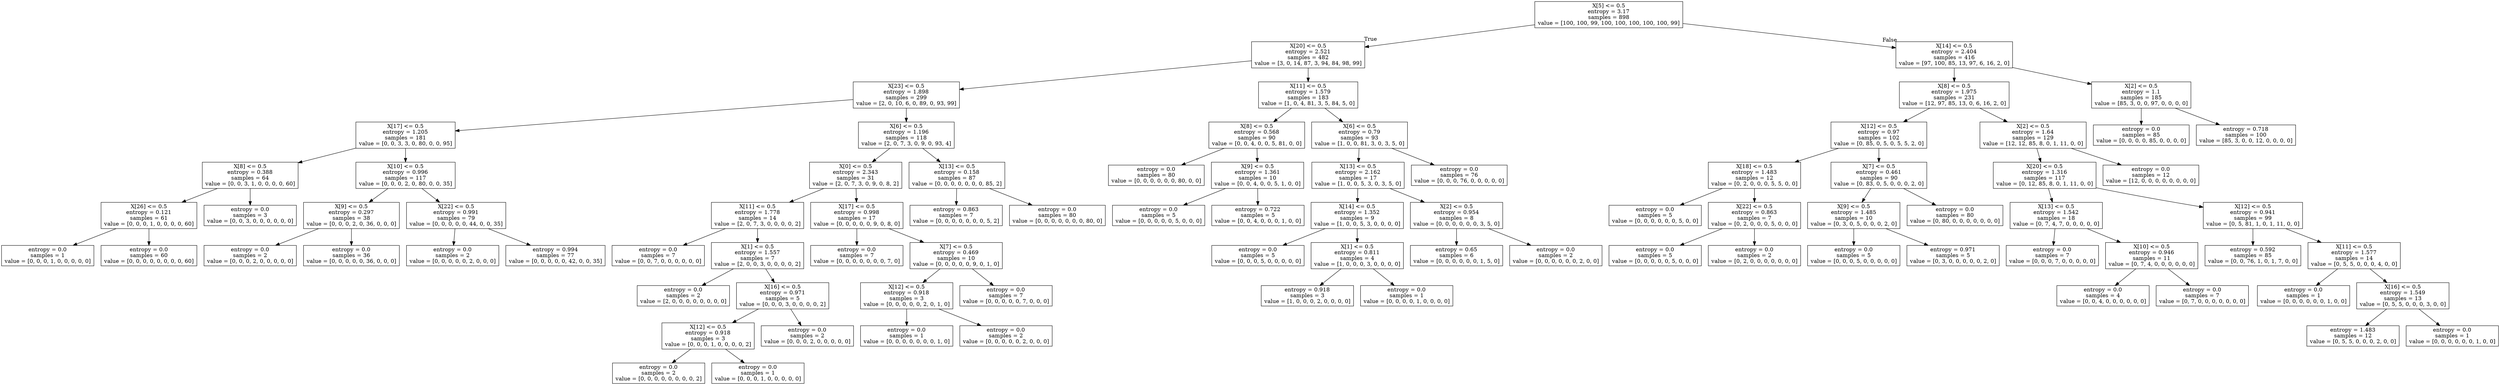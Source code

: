 digraph Tree {
node [shape=box] ;
0 [label="X[5] <= 0.5\nentropy = 3.17\nsamples = 898\nvalue = [100, 100, 99, 100, 100, 100, 100, 100, 99]"] ;
1 [label="X[20] <= 0.5\nentropy = 2.521\nsamples = 482\nvalue = [3, 0, 14, 87, 3, 94, 84, 98, 99]"] ;
0 -> 1 [labeldistance=2.5, labelangle=45, headlabel="True"] ;
2 [label="X[23] <= 0.5\nentropy = 1.898\nsamples = 299\nvalue = [2, 0, 10, 6, 0, 89, 0, 93, 99]"] ;
1 -> 2 ;
3 [label="X[17] <= 0.5\nentropy = 1.205\nsamples = 181\nvalue = [0, 0, 3, 3, 0, 80, 0, 0, 95]"] ;
2 -> 3 ;
4 [label="X[8] <= 0.5\nentropy = 0.388\nsamples = 64\nvalue = [0, 0, 3, 1, 0, 0, 0, 0, 60]"] ;
3 -> 4 ;
5 [label="X[26] <= 0.5\nentropy = 0.121\nsamples = 61\nvalue = [0, 0, 0, 1, 0, 0, 0, 0, 60]"] ;
4 -> 5 ;
6 [label="entropy = 0.0\nsamples = 1\nvalue = [0, 0, 0, 1, 0, 0, 0, 0, 0]"] ;
5 -> 6 ;
7 [label="entropy = 0.0\nsamples = 60\nvalue = [0, 0, 0, 0, 0, 0, 0, 0, 60]"] ;
5 -> 7 ;
8 [label="entropy = 0.0\nsamples = 3\nvalue = [0, 0, 3, 0, 0, 0, 0, 0, 0]"] ;
4 -> 8 ;
9 [label="X[10] <= 0.5\nentropy = 0.996\nsamples = 117\nvalue = [0, 0, 0, 2, 0, 80, 0, 0, 35]"] ;
3 -> 9 ;
10 [label="X[9] <= 0.5\nentropy = 0.297\nsamples = 38\nvalue = [0, 0, 0, 2, 0, 36, 0, 0, 0]"] ;
9 -> 10 ;
11 [label="entropy = 0.0\nsamples = 2\nvalue = [0, 0, 0, 2, 0, 0, 0, 0, 0]"] ;
10 -> 11 ;
12 [label="entropy = 0.0\nsamples = 36\nvalue = [0, 0, 0, 0, 0, 36, 0, 0, 0]"] ;
10 -> 12 ;
13 [label="X[22] <= 0.5\nentropy = 0.991\nsamples = 79\nvalue = [0, 0, 0, 0, 0, 44, 0, 0, 35]"] ;
9 -> 13 ;
14 [label="entropy = 0.0\nsamples = 2\nvalue = [0, 0, 0, 0, 0, 2, 0, 0, 0]"] ;
13 -> 14 ;
15 [label="entropy = 0.994\nsamples = 77\nvalue = [0, 0, 0, 0, 0, 42, 0, 0, 35]"] ;
13 -> 15 ;
16 [label="X[6] <= 0.5\nentropy = 1.196\nsamples = 118\nvalue = [2, 0, 7, 3, 0, 9, 0, 93, 4]"] ;
2 -> 16 ;
17 [label="X[0] <= 0.5\nentropy = 2.343\nsamples = 31\nvalue = [2, 0, 7, 3, 0, 9, 0, 8, 2]"] ;
16 -> 17 ;
18 [label="X[11] <= 0.5\nentropy = 1.778\nsamples = 14\nvalue = [2, 0, 7, 3, 0, 0, 0, 0, 2]"] ;
17 -> 18 ;
19 [label="entropy = 0.0\nsamples = 7\nvalue = [0, 0, 7, 0, 0, 0, 0, 0, 0]"] ;
18 -> 19 ;
20 [label="X[1] <= 0.5\nentropy = 1.557\nsamples = 7\nvalue = [2, 0, 0, 3, 0, 0, 0, 0, 2]"] ;
18 -> 20 ;
21 [label="entropy = 0.0\nsamples = 2\nvalue = [2, 0, 0, 0, 0, 0, 0, 0, 0]"] ;
20 -> 21 ;
22 [label="X[16] <= 0.5\nentropy = 0.971\nsamples = 5\nvalue = [0, 0, 0, 3, 0, 0, 0, 0, 2]"] ;
20 -> 22 ;
23 [label="X[12] <= 0.5\nentropy = 0.918\nsamples = 3\nvalue = [0, 0, 0, 1, 0, 0, 0, 0, 2]"] ;
22 -> 23 ;
24 [label="entropy = 0.0\nsamples = 2\nvalue = [0, 0, 0, 0, 0, 0, 0, 0, 2]"] ;
23 -> 24 ;
25 [label="entropy = 0.0\nsamples = 1\nvalue = [0, 0, 0, 1, 0, 0, 0, 0, 0]"] ;
23 -> 25 ;
26 [label="entropy = 0.0\nsamples = 2\nvalue = [0, 0, 0, 2, 0, 0, 0, 0, 0]"] ;
22 -> 26 ;
27 [label="X[17] <= 0.5\nentropy = 0.998\nsamples = 17\nvalue = [0, 0, 0, 0, 0, 9, 0, 8, 0]"] ;
17 -> 27 ;
28 [label="entropy = 0.0\nsamples = 7\nvalue = [0, 0, 0, 0, 0, 0, 0, 7, 0]"] ;
27 -> 28 ;
29 [label="X[7] <= 0.5\nentropy = 0.469\nsamples = 10\nvalue = [0, 0, 0, 0, 0, 9, 0, 1, 0]"] ;
27 -> 29 ;
30 [label="X[12] <= 0.5\nentropy = 0.918\nsamples = 3\nvalue = [0, 0, 0, 0, 0, 2, 0, 1, 0]"] ;
29 -> 30 ;
31 [label="entropy = 0.0\nsamples = 1\nvalue = [0, 0, 0, 0, 0, 0, 0, 1, 0]"] ;
30 -> 31 ;
32 [label="entropy = 0.0\nsamples = 2\nvalue = [0, 0, 0, 0, 0, 2, 0, 0, 0]"] ;
30 -> 32 ;
33 [label="entropy = 0.0\nsamples = 7\nvalue = [0, 0, 0, 0, 0, 7, 0, 0, 0]"] ;
29 -> 33 ;
34 [label="X[13] <= 0.5\nentropy = 0.158\nsamples = 87\nvalue = [0, 0, 0, 0, 0, 0, 0, 85, 2]"] ;
16 -> 34 ;
35 [label="entropy = 0.863\nsamples = 7\nvalue = [0, 0, 0, 0, 0, 0, 0, 5, 2]"] ;
34 -> 35 ;
36 [label="entropy = 0.0\nsamples = 80\nvalue = [0, 0, 0, 0, 0, 0, 0, 80, 0]"] ;
34 -> 36 ;
37 [label="X[11] <= 0.5\nentropy = 1.579\nsamples = 183\nvalue = [1, 0, 4, 81, 3, 5, 84, 5, 0]"] ;
1 -> 37 ;
38 [label="X[8] <= 0.5\nentropy = 0.568\nsamples = 90\nvalue = [0, 0, 4, 0, 0, 5, 81, 0, 0]"] ;
37 -> 38 ;
39 [label="entropy = 0.0\nsamples = 80\nvalue = [0, 0, 0, 0, 0, 0, 80, 0, 0]"] ;
38 -> 39 ;
40 [label="X[9] <= 0.5\nentropy = 1.361\nsamples = 10\nvalue = [0, 0, 4, 0, 0, 5, 1, 0, 0]"] ;
38 -> 40 ;
41 [label="entropy = 0.0\nsamples = 5\nvalue = [0, 0, 0, 0, 0, 5, 0, 0, 0]"] ;
40 -> 41 ;
42 [label="entropy = 0.722\nsamples = 5\nvalue = [0, 0, 4, 0, 0, 0, 1, 0, 0]"] ;
40 -> 42 ;
43 [label="X[6] <= 0.5\nentropy = 0.79\nsamples = 93\nvalue = [1, 0, 0, 81, 3, 0, 3, 5, 0]"] ;
37 -> 43 ;
44 [label="X[13] <= 0.5\nentropy = 2.162\nsamples = 17\nvalue = [1, 0, 0, 5, 3, 0, 3, 5, 0]"] ;
43 -> 44 ;
45 [label="X[14] <= 0.5\nentropy = 1.352\nsamples = 9\nvalue = [1, 0, 0, 5, 3, 0, 0, 0, 0]"] ;
44 -> 45 ;
46 [label="entropy = 0.0\nsamples = 5\nvalue = [0, 0, 0, 5, 0, 0, 0, 0, 0]"] ;
45 -> 46 ;
47 [label="X[1] <= 0.5\nentropy = 0.811\nsamples = 4\nvalue = [1, 0, 0, 0, 3, 0, 0, 0, 0]"] ;
45 -> 47 ;
48 [label="entropy = 0.918\nsamples = 3\nvalue = [1, 0, 0, 0, 2, 0, 0, 0, 0]"] ;
47 -> 48 ;
49 [label="entropy = 0.0\nsamples = 1\nvalue = [0, 0, 0, 0, 1, 0, 0, 0, 0]"] ;
47 -> 49 ;
50 [label="X[2] <= 0.5\nentropy = 0.954\nsamples = 8\nvalue = [0, 0, 0, 0, 0, 0, 3, 5, 0]"] ;
44 -> 50 ;
51 [label="entropy = 0.65\nsamples = 6\nvalue = [0, 0, 0, 0, 0, 0, 1, 5, 0]"] ;
50 -> 51 ;
52 [label="entropy = 0.0\nsamples = 2\nvalue = [0, 0, 0, 0, 0, 0, 2, 0, 0]"] ;
50 -> 52 ;
53 [label="entropy = 0.0\nsamples = 76\nvalue = [0, 0, 0, 76, 0, 0, 0, 0, 0]"] ;
43 -> 53 ;
54 [label="X[14] <= 0.5\nentropy = 2.404\nsamples = 416\nvalue = [97, 100, 85, 13, 97, 6, 16, 2, 0]"] ;
0 -> 54 [labeldistance=2.5, labelangle=-45, headlabel="False"] ;
55 [label="X[8] <= 0.5\nentropy = 1.975\nsamples = 231\nvalue = [12, 97, 85, 13, 0, 6, 16, 2, 0]"] ;
54 -> 55 ;
56 [label="X[12] <= 0.5\nentropy = 0.97\nsamples = 102\nvalue = [0, 85, 0, 5, 0, 5, 5, 2, 0]"] ;
55 -> 56 ;
57 [label="X[18] <= 0.5\nentropy = 1.483\nsamples = 12\nvalue = [0, 2, 0, 0, 0, 5, 5, 0, 0]"] ;
56 -> 57 ;
58 [label="entropy = 0.0\nsamples = 5\nvalue = [0, 0, 0, 0, 0, 0, 5, 0, 0]"] ;
57 -> 58 ;
59 [label="X[22] <= 0.5\nentropy = 0.863\nsamples = 7\nvalue = [0, 2, 0, 0, 0, 5, 0, 0, 0]"] ;
57 -> 59 ;
60 [label="entropy = 0.0\nsamples = 5\nvalue = [0, 0, 0, 0, 0, 5, 0, 0, 0]"] ;
59 -> 60 ;
61 [label="entropy = 0.0\nsamples = 2\nvalue = [0, 2, 0, 0, 0, 0, 0, 0, 0]"] ;
59 -> 61 ;
62 [label="X[7] <= 0.5\nentropy = 0.461\nsamples = 90\nvalue = [0, 83, 0, 5, 0, 0, 0, 2, 0]"] ;
56 -> 62 ;
63 [label="X[9] <= 0.5\nentropy = 1.485\nsamples = 10\nvalue = [0, 3, 0, 5, 0, 0, 0, 2, 0]"] ;
62 -> 63 ;
64 [label="entropy = 0.0\nsamples = 5\nvalue = [0, 0, 0, 5, 0, 0, 0, 0, 0]"] ;
63 -> 64 ;
65 [label="entropy = 0.971\nsamples = 5\nvalue = [0, 3, 0, 0, 0, 0, 0, 2, 0]"] ;
63 -> 65 ;
66 [label="entropy = 0.0\nsamples = 80\nvalue = [0, 80, 0, 0, 0, 0, 0, 0, 0]"] ;
62 -> 66 ;
67 [label="X[2] <= 0.5\nentropy = 1.64\nsamples = 129\nvalue = [12, 12, 85, 8, 0, 1, 11, 0, 0]"] ;
55 -> 67 ;
68 [label="X[20] <= 0.5\nentropy = 1.316\nsamples = 117\nvalue = [0, 12, 85, 8, 0, 1, 11, 0, 0]"] ;
67 -> 68 ;
69 [label="X[13] <= 0.5\nentropy = 1.542\nsamples = 18\nvalue = [0, 7, 4, 7, 0, 0, 0, 0, 0]"] ;
68 -> 69 ;
70 [label="entropy = 0.0\nsamples = 7\nvalue = [0, 0, 0, 7, 0, 0, 0, 0, 0]"] ;
69 -> 70 ;
71 [label="X[10] <= 0.5\nentropy = 0.946\nsamples = 11\nvalue = [0, 7, 4, 0, 0, 0, 0, 0, 0]"] ;
69 -> 71 ;
72 [label="entropy = 0.0\nsamples = 4\nvalue = [0, 0, 4, 0, 0, 0, 0, 0, 0]"] ;
71 -> 72 ;
73 [label="entropy = 0.0\nsamples = 7\nvalue = [0, 7, 0, 0, 0, 0, 0, 0, 0]"] ;
71 -> 73 ;
74 [label="X[12] <= 0.5\nentropy = 0.941\nsamples = 99\nvalue = [0, 5, 81, 1, 0, 1, 11, 0, 0]"] ;
68 -> 74 ;
75 [label="entropy = 0.592\nsamples = 85\nvalue = [0, 0, 76, 1, 0, 1, 7, 0, 0]"] ;
74 -> 75 ;
76 [label="X[11] <= 0.5\nentropy = 1.577\nsamples = 14\nvalue = [0, 5, 5, 0, 0, 0, 4, 0, 0]"] ;
74 -> 76 ;
77 [label="entropy = 0.0\nsamples = 1\nvalue = [0, 0, 0, 0, 0, 0, 1, 0, 0]"] ;
76 -> 77 ;
78 [label="X[16] <= 0.5\nentropy = 1.549\nsamples = 13\nvalue = [0, 5, 5, 0, 0, 0, 3, 0, 0]"] ;
76 -> 78 ;
79 [label="entropy = 1.483\nsamples = 12\nvalue = [0, 5, 5, 0, 0, 0, 2, 0, 0]"] ;
78 -> 79 ;
80 [label="entropy = 0.0\nsamples = 1\nvalue = [0, 0, 0, 0, 0, 0, 1, 0, 0]"] ;
78 -> 80 ;
81 [label="entropy = 0.0\nsamples = 12\nvalue = [12, 0, 0, 0, 0, 0, 0, 0, 0]"] ;
67 -> 81 ;
82 [label="X[2] <= 0.5\nentropy = 1.1\nsamples = 185\nvalue = [85, 3, 0, 0, 97, 0, 0, 0, 0]"] ;
54 -> 82 ;
83 [label="entropy = 0.0\nsamples = 85\nvalue = [0, 0, 0, 0, 85, 0, 0, 0, 0]"] ;
82 -> 83 ;
84 [label="entropy = 0.718\nsamples = 100\nvalue = [85, 3, 0, 0, 12, 0, 0, 0, 0]"] ;
82 -> 84 ;
}